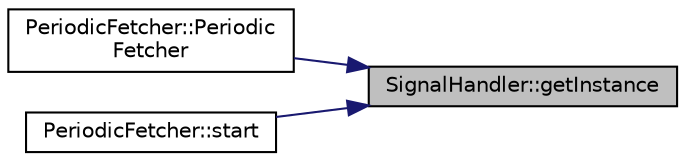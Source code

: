 digraph "SignalHandler::getInstance"
{
 // LATEX_PDF_SIZE
  edge [fontname="Helvetica",fontsize="10",labelfontname="Helvetica",labelfontsize="10"];
  node [fontname="Helvetica",fontsize="10",shape=record];
  rankdir="RL";
  Node1 [label="SignalHandler::getInstance",height=0.2,width=0.4,color="black", fillcolor="grey75", style="filled", fontcolor="black",tooltip="Retrieve the singleton instance of SignalHandler."];
  Node1 -> Node2 [dir="back",color="midnightblue",fontsize="10",style="solid"];
  Node2 [label="PeriodicFetcher::Periodic\lFetcher",height=0.2,width=0.4,color="black", fillcolor="white", style="filled",URL="$classPeriodicFetcher.html#a97424bbb533281b98e837ea0a9a0fdc7",tooltip="Construct a new Periodic Fetcher object."];
  Node1 -> Node3 [dir="back",color="midnightblue",fontsize="10",style="solid"];
  Node3 [label="PeriodicFetcher::start",height=0.2,width=0.4,color="black", fillcolor="white", style="filled",URL="$classPeriodicFetcher.html#a84f9a218ccb184feb1a8027b2ac9ac44",tooltip="Begin the periodic fetching and processing of data."];
}
